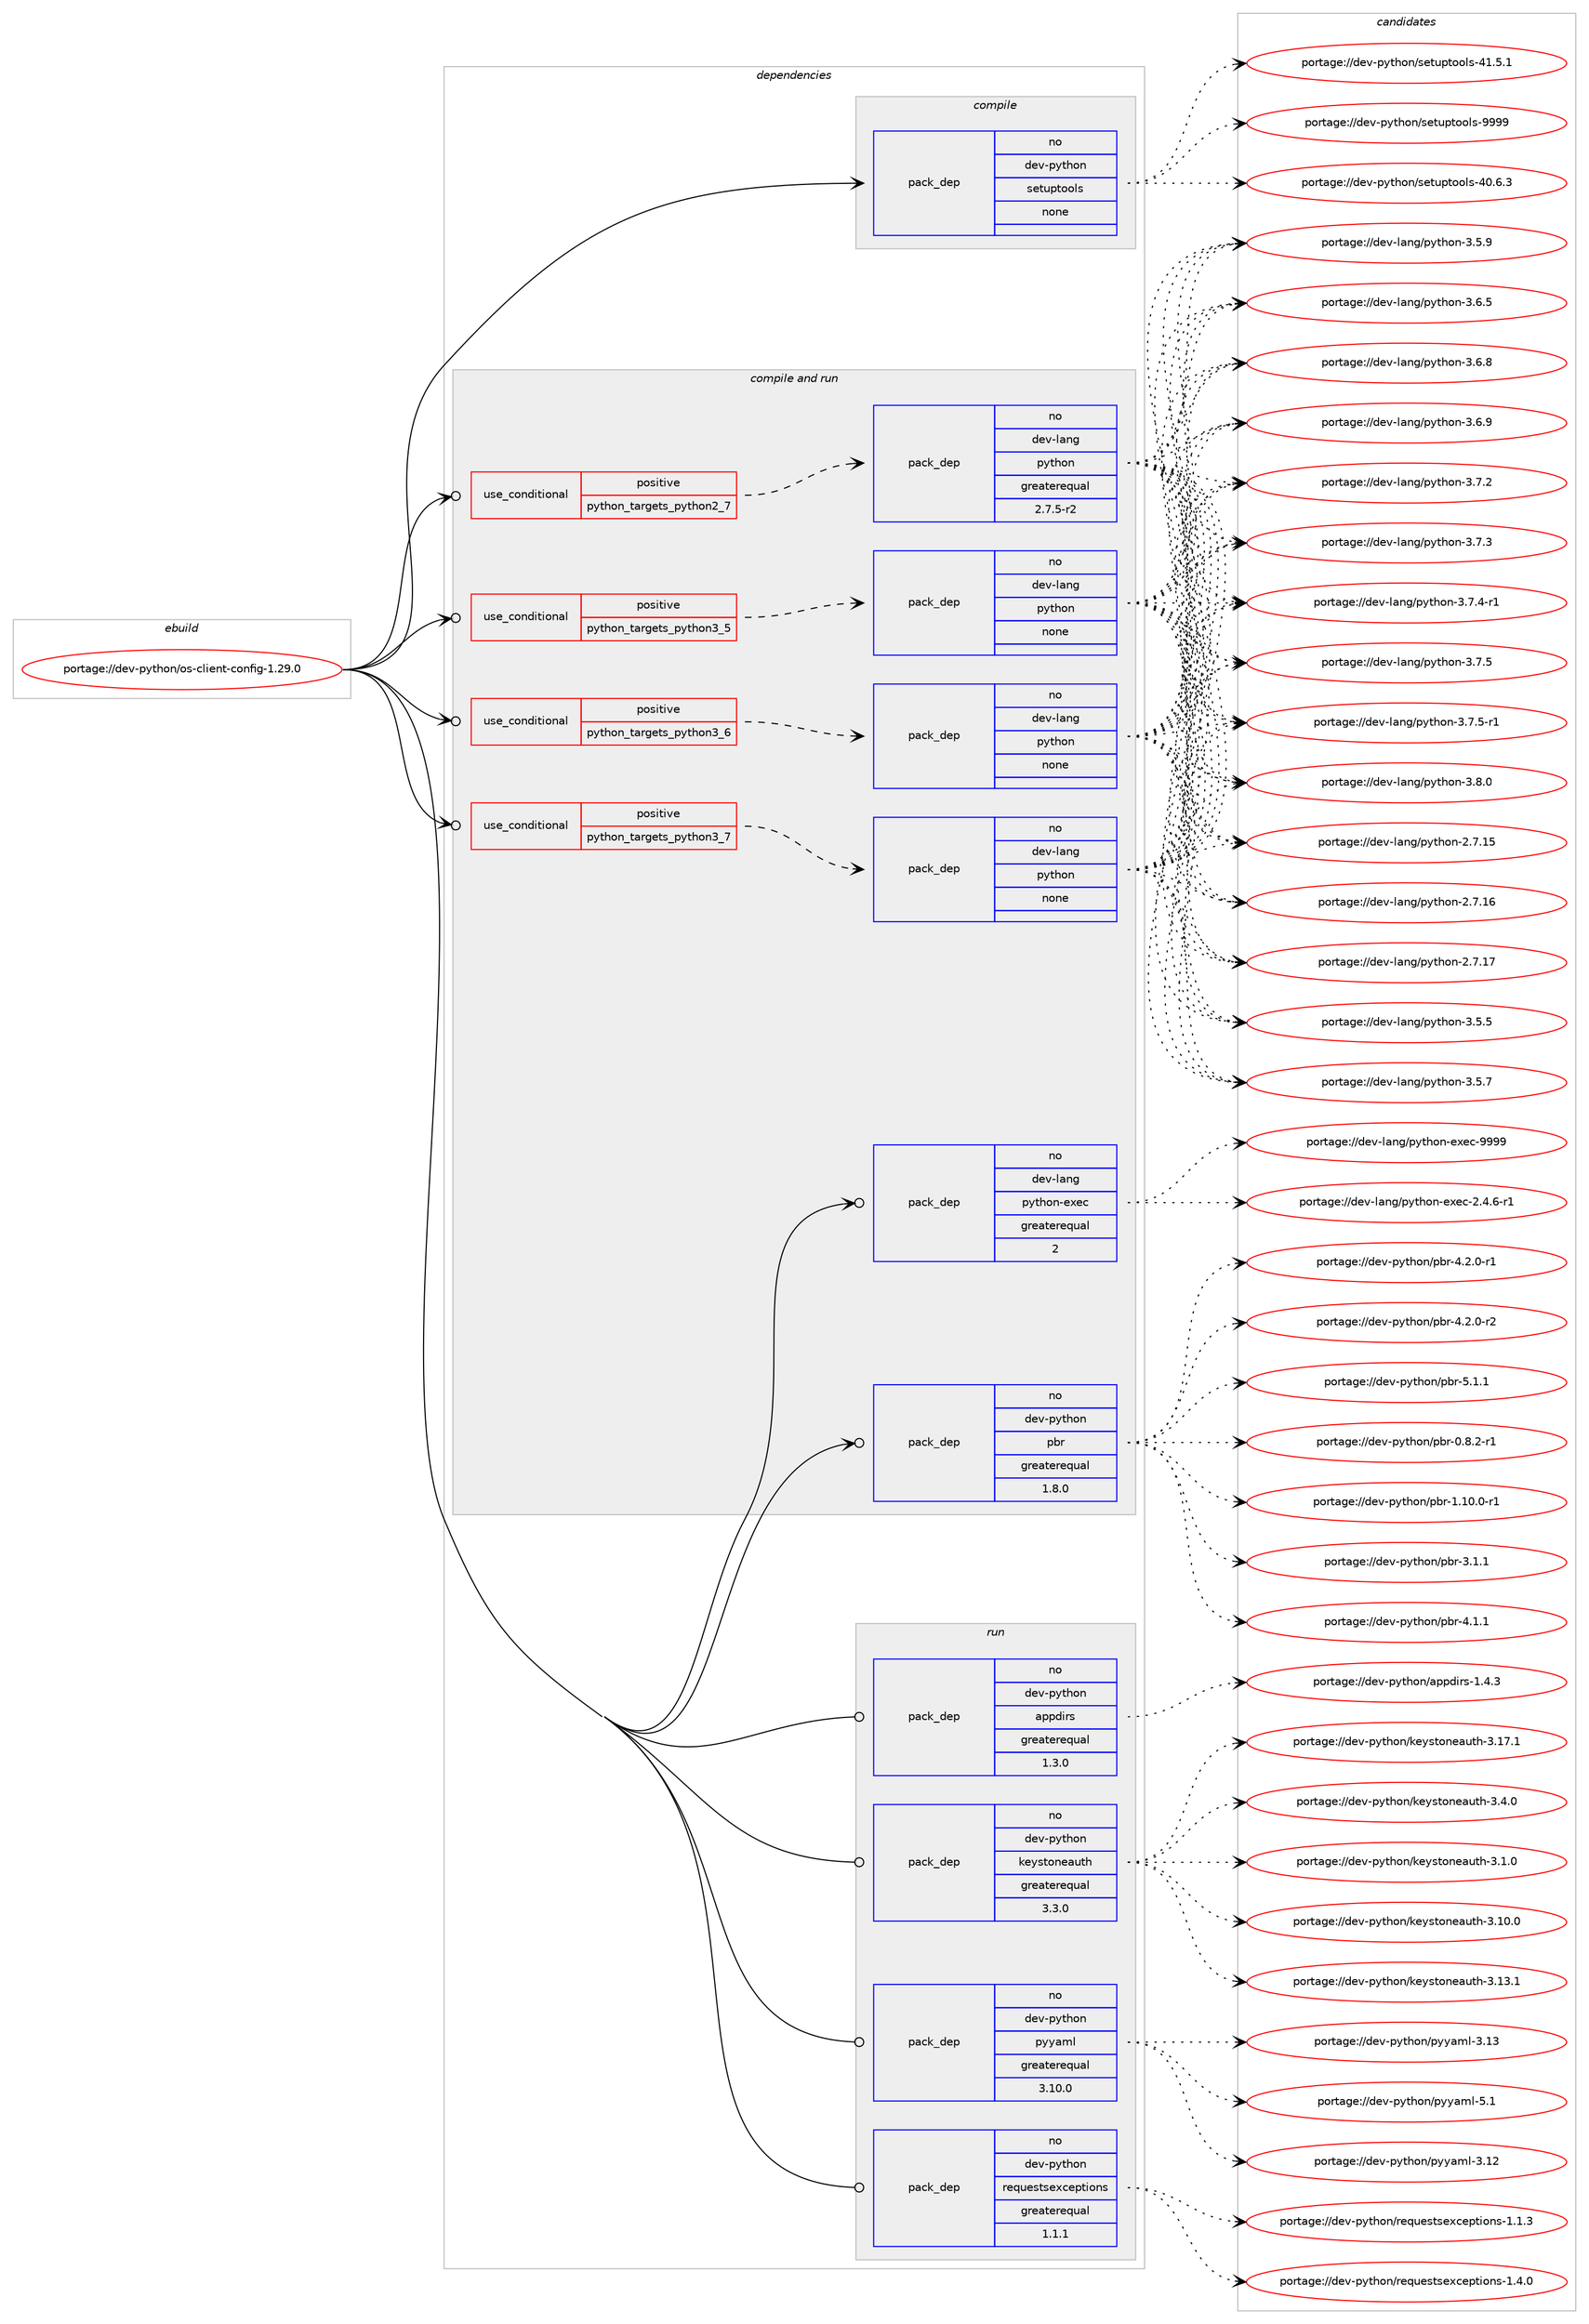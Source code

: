 digraph prolog {

# *************
# Graph options
# *************

newrank=true;
concentrate=true;
compound=true;
graph [rankdir=LR,fontname=Helvetica,fontsize=10,ranksep=1.5];#, ranksep=2.5, nodesep=0.2];
edge  [arrowhead=vee];
node  [fontname=Helvetica,fontsize=10];

# **********
# The ebuild
# **********

subgraph cluster_leftcol {
color=gray;
rank=same;
label=<<i>ebuild</i>>;
id [label="portage://dev-python/os-client-config-1.29.0", color=red, width=4, href="../dev-python/os-client-config-1.29.0.svg"];
}

# ****************
# The dependencies
# ****************

subgraph cluster_midcol {
color=gray;
label=<<i>dependencies</i>>;
subgraph cluster_compile {
fillcolor="#eeeeee";
style=filled;
label=<<i>compile</i>>;
subgraph pack116809 {
dependency153024 [label=<<TABLE BORDER="0" CELLBORDER="1" CELLSPACING="0" CELLPADDING="4" WIDTH="220"><TR><TD ROWSPAN="6" CELLPADDING="30">pack_dep</TD></TR><TR><TD WIDTH="110">no</TD></TR><TR><TD>dev-python</TD></TR><TR><TD>setuptools</TD></TR><TR><TD>none</TD></TR><TR><TD></TD></TR></TABLE>>, shape=none, color=blue];
}
id:e -> dependency153024:w [weight=20,style="solid",arrowhead="vee"];
}
subgraph cluster_compileandrun {
fillcolor="#eeeeee";
style=filled;
label=<<i>compile and run</i>>;
subgraph cond32888 {
dependency153025 [label=<<TABLE BORDER="0" CELLBORDER="1" CELLSPACING="0" CELLPADDING="4"><TR><TD ROWSPAN="3" CELLPADDING="10">use_conditional</TD></TR><TR><TD>positive</TD></TR><TR><TD>python_targets_python2_7</TD></TR></TABLE>>, shape=none, color=red];
subgraph pack116810 {
dependency153026 [label=<<TABLE BORDER="0" CELLBORDER="1" CELLSPACING="0" CELLPADDING="4" WIDTH="220"><TR><TD ROWSPAN="6" CELLPADDING="30">pack_dep</TD></TR><TR><TD WIDTH="110">no</TD></TR><TR><TD>dev-lang</TD></TR><TR><TD>python</TD></TR><TR><TD>greaterequal</TD></TR><TR><TD>2.7.5-r2</TD></TR></TABLE>>, shape=none, color=blue];
}
dependency153025:e -> dependency153026:w [weight=20,style="dashed",arrowhead="vee"];
}
id:e -> dependency153025:w [weight=20,style="solid",arrowhead="odotvee"];
subgraph cond32889 {
dependency153027 [label=<<TABLE BORDER="0" CELLBORDER="1" CELLSPACING="0" CELLPADDING="4"><TR><TD ROWSPAN="3" CELLPADDING="10">use_conditional</TD></TR><TR><TD>positive</TD></TR><TR><TD>python_targets_python3_5</TD></TR></TABLE>>, shape=none, color=red];
subgraph pack116811 {
dependency153028 [label=<<TABLE BORDER="0" CELLBORDER="1" CELLSPACING="0" CELLPADDING="4" WIDTH="220"><TR><TD ROWSPAN="6" CELLPADDING="30">pack_dep</TD></TR><TR><TD WIDTH="110">no</TD></TR><TR><TD>dev-lang</TD></TR><TR><TD>python</TD></TR><TR><TD>none</TD></TR><TR><TD></TD></TR></TABLE>>, shape=none, color=blue];
}
dependency153027:e -> dependency153028:w [weight=20,style="dashed",arrowhead="vee"];
}
id:e -> dependency153027:w [weight=20,style="solid",arrowhead="odotvee"];
subgraph cond32890 {
dependency153029 [label=<<TABLE BORDER="0" CELLBORDER="1" CELLSPACING="0" CELLPADDING="4"><TR><TD ROWSPAN="3" CELLPADDING="10">use_conditional</TD></TR><TR><TD>positive</TD></TR><TR><TD>python_targets_python3_6</TD></TR></TABLE>>, shape=none, color=red];
subgraph pack116812 {
dependency153030 [label=<<TABLE BORDER="0" CELLBORDER="1" CELLSPACING="0" CELLPADDING="4" WIDTH="220"><TR><TD ROWSPAN="6" CELLPADDING="30">pack_dep</TD></TR><TR><TD WIDTH="110">no</TD></TR><TR><TD>dev-lang</TD></TR><TR><TD>python</TD></TR><TR><TD>none</TD></TR><TR><TD></TD></TR></TABLE>>, shape=none, color=blue];
}
dependency153029:e -> dependency153030:w [weight=20,style="dashed",arrowhead="vee"];
}
id:e -> dependency153029:w [weight=20,style="solid",arrowhead="odotvee"];
subgraph cond32891 {
dependency153031 [label=<<TABLE BORDER="0" CELLBORDER="1" CELLSPACING="0" CELLPADDING="4"><TR><TD ROWSPAN="3" CELLPADDING="10">use_conditional</TD></TR><TR><TD>positive</TD></TR><TR><TD>python_targets_python3_7</TD></TR></TABLE>>, shape=none, color=red];
subgraph pack116813 {
dependency153032 [label=<<TABLE BORDER="0" CELLBORDER="1" CELLSPACING="0" CELLPADDING="4" WIDTH="220"><TR><TD ROWSPAN="6" CELLPADDING="30">pack_dep</TD></TR><TR><TD WIDTH="110">no</TD></TR><TR><TD>dev-lang</TD></TR><TR><TD>python</TD></TR><TR><TD>none</TD></TR><TR><TD></TD></TR></TABLE>>, shape=none, color=blue];
}
dependency153031:e -> dependency153032:w [weight=20,style="dashed",arrowhead="vee"];
}
id:e -> dependency153031:w [weight=20,style="solid",arrowhead="odotvee"];
subgraph pack116814 {
dependency153033 [label=<<TABLE BORDER="0" CELLBORDER="1" CELLSPACING="0" CELLPADDING="4" WIDTH="220"><TR><TD ROWSPAN="6" CELLPADDING="30">pack_dep</TD></TR><TR><TD WIDTH="110">no</TD></TR><TR><TD>dev-lang</TD></TR><TR><TD>python-exec</TD></TR><TR><TD>greaterequal</TD></TR><TR><TD>2</TD></TR></TABLE>>, shape=none, color=blue];
}
id:e -> dependency153033:w [weight=20,style="solid",arrowhead="odotvee"];
subgraph pack116815 {
dependency153034 [label=<<TABLE BORDER="0" CELLBORDER="1" CELLSPACING="0" CELLPADDING="4" WIDTH="220"><TR><TD ROWSPAN="6" CELLPADDING="30">pack_dep</TD></TR><TR><TD WIDTH="110">no</TD></TR><TR><TD>dev-python</TD></TR><TR><TD>pbr</TD></TR><TR><TD>greaterequal</TD></TR><TR><TD>1.8.0</TD></TR></TABLE>>, shape=none, color=blue];
}
id:e -> dependency153034:w [weight=20,style="solid",arrowhead="odotvee"];
}
subgraph cluster_run {
fillcolor="#eeeeee";
style=filled;
label=<<i>run</i>>;
subgraph pack116816 {
dependency153035 [label=<<TABLE BORDER="0" CELLBORDER="1" CELLSPACING="0" CELLPADDING="4" WIDTH="220"><TR><TD ROWSPAN="6" CELLPADDING="30">pack_dep</TD></TR><TR><TD WIDTH="110">no</TD></TR><TR><TD>dev-python</TD></TR><TR><TD>appdirs</TD></TR><TR><TD>greaterequal</TD></TR><TR><TD>1.3.0</TD></TR></TABLE>>, shape=none, color=blue];
}
id:e -> dependency153035:w [weight=20,style="solid",arrowhead="odot"];
subgraph pack116817 {
dependency153036 [label=<<TABLE BORDER="0" CELLBORDER="1" CELLSPACING="0" CELLPADDING="4" WIDTH="220"><TR><TD ROWSPAN="6" CELLPADDING="30">pack_dep</TD></TR><TR><TD WIDTH="110">no</TD></TR><TR><TD>dev-python</TD></TR><TR><TD>keystoneauth</TD></TR><TR><TD>greaterequal</TD></TR><TR><TD>3.3.0</TD></TR></TABLE>>, shape=none, color=blue];
}
id:e -> dependency153036:w [weight=20,style="solid",arrowhead="odot"];
subgraph pack116818 {
dependency153037 [label=<<TABLE BORDER="0" CELLBORDER="1" CELLSPACING="0" CELLPADDING="4" WIDTH="220"><TR><TD ROWSPAN="6" CELLPADDING="30">pack_dep</TD></TR><TR><TD WIDTH="110">no</TD></TR><TR><TD>dev-python</TD></TR><TR><TD>pyyaml</TD></TR><TR><TD>greaterequal</TD></TR><TR><TD>3.10.0</TD></TR></TABLE>>, shape=none, color=blue];
}
id:e -> dependency153037:w [weight=20,style="solid",arrowhead="odot"];
subgraph pack116819 {
dependency153038 [label=<<TABLE BORDER="0" CELLBORDER="1" CELLSPACING="0" CELLPADDING="4" WIDTH="220"><TR><TD ROWSPAN="6" CELLPADDING="30">pack_dep</TD></TR><TR><TD WIDTH="110">no</TD></TR><TR><TD>dev-python</TD></TR><TR><TD>requestsexceptions</TD></TR><TR><TD>greaterequal</TD></TR><TR><TD>1.1.1</TD></TR></TABLE>>, shape=none, color=blue];
}
id:e -> dependency153038:w [weight=20,style="solid",arrowhead="odot"];
}
}

# **************
# The candidates
# **************

subgraph cluster_choices {
rank=same;
color=gray;
label=<<i>candidates</i>>;

subgraph choice116809 {
color=black;
nodesep=1;
choiceportage100101118451121211161041111104711510111611711211611111110811545524846544651 [label="portage://dev-python/setuptools-40.6.3", color=red, width=4,href="../dev-python/setuptools-40.6.3.svg"];
choiceportage100101118451121211161041111104711510111611711211611111110811545524946534649 [label="portage://dev-python/setuptools-41.5.1", color=red, width=4,href="../dev-python/setuptools-41.5.1.svg"];
choiceportage10010111845112121116104111110471151011161171121161111111081154557575757 [label="portage://dev-python/setuptools-9999", color=red, width=4,href="../dev-python/setuptools-9999.svg"];
dependency153024:e -> choiceportage100101118451121211161041111104711510111611711211611111110811545524846544651:w [style=dotted,weight="100"];
dependency153024:e -> choiceportage100101118451121211161041111104711510111611711211611111110811545524946534649:w [style=dotted,weight="100"];
dependency153024:e -> choiceportage10010111845112121116104111110471151011161171121161111111081154557575757:w [style=dotted,weight="100"];
}
subgraph choice116810 {
color=black;
nodesep=1;
choiceportage10010111845108971101034711212111610411111045504655464953 [label="portage://dev-lang/python-2.7.15", color=red, width=4,href="../dev-lang/python-2.7.15.svg"];
choiceportage10010111845108971101034711212111610411111045504655464954 [label="portage://dev-lang/python-2.7.16", color=red, width=4,href="../dev-lang/python-2.7.16.svg"];
choiceportage10010111845108971101034711212111610411111045504655464955 [label="portage://dev-lang/python-2.7.17", color=red, width=4,href="../dev-lang/python-2.7.17.svg"];
choiceportage100101118451089711010347112121116104111110455146534653 [label="portage://dev-lang/python-3.5.5", color=red, width=4,href="../dev-lang/python-3.5.5.svg"];
choiceportage100101118451089711010347112121116104111110455146534655 [label="portage://dev-lang/python-3.5.7", color=red, width=4,href="../dev-lang/python-3.5.7.svg"];
choiceportage100101118451089711010347112121116104111110455146534657 [label="portage://dev-lang/python-3.5.9", color=red, width=4,href="../dev-lang/python-3.5.9.svg"];
choiceportage100101118451089711010347112121116104111110455146544653 [label="portage://dev-lang/python-3.6.5", color=red, width=4,href="../dev-lang/python-3.6.5.svg"];
choiceportage100101118451089711010347112121116104111110455146544656 [label="portage://dev-lang/python-3.6.8", color=red, width=4,href="../dev-lang/python-3.6.8.svg"];
choiceportage100101118451089711010347112121116104111110455146544657 [label="portage://dev-lang/python-3.6.9", color=red, width=4,href="../dev-lang/python-3.6.9.svg"];
choiceportage100101118451089711010347112121116104111110455146554650 [label="portage://dev-lang/python-3.7.2", color=red, width=4,href="../dev-lang/python-3.7.2.svg"];
choiceportage100101118451089711010347112121116104111110455146554651 [label="portage://dev-lang/python-3.7.3", color=red, width=4,href="../dev-lang/python-3.7.3.svg"];
choiceportage1001011184510897110103471121211161041111104551465546524511449 [label="portage://dev-lang/python-3.7.4-r1", color=red, width=4,href="../dev-lang/python-3.7.4-r1.svg"];
choiceportage100101118451089711010347112121116104111110455146554653 [label="portage://dev-lang/python-3.7.5", color=red, width=4,href="../dev-lang/python-3.7.5.svg"];
choiceportage1001011184510897110103471121211161041111104551465546534511449 [label="portage://dev-lang/python-3.7.5-r1", color=red, width=4,href="../dev-lang/python-3.7.5-r1.svg"];
choiceportage100101118451089711010347112121116104111110455146564648 [label="portage://dev-lang/python-3.8.0", color=red, width=4,href="../dev-lang/python-3.8.0.svg"];
dependency153026:e -> choiceportage10010111845108971101034711212111610411111045504655464953:w [style=dotted,weight="100"];
dependency153026:e -> choiceportage10010111845108971101034711212111610411111045504655464954:w [style=dotted,weight="100"];
dependency153026:e -> choiceportage10010111845108971101034711212111610411111045504655464955:w [style=dotted,weight="100"];
dependency153026:e -> choiceportage100101118451089711010347112121116104111110455146534653:w [style=dotted,weight="100"];
dependency153026:e -> choiceportage100101118451089711010347112121116104111110455146534655:w [style=dotted,weight="100"];
dependency153026:e -> choiceportage100101118451089711010347112121116104111110455146534657:w [style=dotted,weight="100"];
dependency153026:e -> choiceportage100101118451089711010347112121116104111110455146544653:w [style=dotted,weight="100"];
dependency153026:e -> choiceportage100101118451089711010347112121116104111110455146544656:w [style=dotted,weight="100"];
dependency153026:e -> choiceportage100101118451089711010347112121116104111110455146544657:w [style=dotted,weight="100"];
dependency153026:e -> choiceportage100101118451089711010347112121116104111110455146554650:w [style=dotted,weight="100"];
dependency153026:e -> choiceportage100101118451089711010347112121116104111110455146554651:w [style=dotted,weight="100"];
dependency153026:e -> choiceportage1001011184510897110103471121211161041111104551465546524511449:w [style=dotted,weight="100"];
dependency153026:e -> choiceportage100101118451089711010347112121116104111110455146554653:w [style=dotted,weight="100"];
dependency153026:e -> choiceportage1001011184510897110103471121211161041111104551465546534511449:w [style=dotted,weight="100"];
dependency153026:e -> choiceportage100101118451089711010347112121116104111110455146564648:w [style=dotted,weight="100"];
}
subgraph choice116811 {
color=black;
nodesep=1;
choiceportage10010111845108971101034711212111610411111045504655464953 [label="portage://dev-lang/python-2.7.15", color=red, width=4,href="../dev-lang/python-2.7.15.svg"];
choiceportage10010111845108971101034711212111610411111045504655464954 [label="portage://dev-lang/python-2.7.16", color=red, width=4,href="../dev-lang/python-2.7.16.svg"];
choiceportage10010111845108971101034711212111610411111045504655464955 [label="portage://dev-lang/python-2.7.17", color=red, width=4,href="../dev-lang/python-2.7.17.svg"];
choiceportage100101118451089711010347112121116104111110455146534653 [label="portage://dev-lang/python-3.5.5", color=red, width=4,href="../dev-lang/python-3.5.5.svg"];
choiceportage100101118451089711010347112121116104111110455146534655 [label="portage://dev-lang/python-3.5.7", color=red, width=4,href="../dev-lang/python-3.5.7.svg"];
choiceportage100101118451089711010347112121116104111110455146534657 [label="portage://dev-lang/python-3.5.9", color=red, width=4,href="../dev-lang/python-3.5.9.svg"];
choiceportage100101118451089711010347112121116104111110455146544653 [label="portage://dev-lang/python-3.6.5", color=red, width=4,href="../dev-lang/python-3.6.5.svg"];
choiceportage100101118451089711010347112121116104111110455146544656 [label="portage://dev-lang/python-3.6.8", color=red, width=4,href="../dev-lang/python-3.6.8.svg"];
choiceportage100101118451089711010347112121116104111110455146544657 [label="portage://dev-lang/python-3.6.9", color=red, width=4,href="../dev-lang/python-3.6.9.svg"];
choiceportage100101118451089711010347112121116104111110455146554650 [label="portage://dev-lang/python-3.7.2", color=red, width=4,href="../dev-lang/python-3.7.2.svg"];
choiceportage100101118451089711010347112121116104111110455146554651 [label="portage://dev-lang/python-3.7.3", color=red, width=4,href="../dev-lang/python-3.7.3.svg"];
choiceportage1001011184510897110103471121211161041111104551465546524511449 [label="portage://dev-lang/python-3.7.4-r1", color=red, width=4,href="../dev-lang/python-3.7.4-r1.svg"];
choiceportage100101118451089711010347112121116104111110455146554653 [label="portage://dev-lang/python-3.7.5", color=red, width=4,href="../dev-lang/python-3.7.5.svg"];
choiceportage1001011184510897110103471121211161041111104551465546534511449 [label="portage://dev-lang/python-3.7.5-r1", color=red, width=4,href="../dev-lang/python-3.7.5-r1.svg"];
choiceportage100101118451089711010347112121116104111110455146564648 [label="portage://dev-lang/python-3.8.0", color=red, width=4,href="../dev-lang/python-3.8.0.svg"];
dependency153028:e -> choiceportage10010111845108971101034711212111610411111045504655464953:w [style=dotted,weight="100"];
dependency153028:e -> choiceportage10010111845108971101034711212111610411111045504655464954:w [style=dotted,weight="100"];
dependency153028:e -> choiceportage10010111845108971101034711212111610411111045504655464955:w [style=dotted,weight="100"];
dependency153028:e -> choiceportage100101118451089711010347112121116104111110455146534653:w [style=dotted,weight="100"];
dependency153028:e -> choiceportage100101118451089711010347112121116104111110455146534655:w [style=dotted,weight="100"];
dependency153028:e -> choiceportage100101118451089711010347112121116104111110455146534657:w [style=dotted,weight="100"];
dependency153028:e -> choiceportage100101118451089711010347112121116104111110455146544653:w [style=dotted,weight="100"];
dependency153028:e -> choiceportage100101118451089711010347112121116104111110455146544656:w [style=dotted,weight="100"];
dependency153028:e -> choiceportage100101118451089711010347112121116104111110455146544657:w [style=dotted,weight="100"];
dependency153028:e -> choiceportage100101118451089711010347112121116104111110455146554650:w [style=dotted,weight="100"];
dependency153028:e -> choiceportage100101118451089711010347112121116104111110455146554651:w [style=dotted,weight="100"];
dependency153028:e -> choiceportage1001011184510897110103471121211161041111104551465546524511449:w [style=dotted,weight="100"];
dependency153028:e -> choiceportage100101118451089711010347112121116104111110455146554653:w [style=dotted,weight="100"];
dependency153028:e -> choiceportage1001011184510897110103471121211161041111104551465546534511449:w [style=dotted,weight="100"];
dependency153028:e -> choiceportage100101118451089711010347112121116104111110455146564648:w [style=dotted,weight="100"];
}
subgraph choice116812 {
color=black;
nodesep=1;
choiceportage10010111845108971101034711212111610411111045504655464953 [label="portage://dev-lang/python-2.7.15", color=red, width=4,href="../dev-lang/python-2.7.15.svg"];
choiceportage10010111845108971101034711212111610411111045504655464954 [label="portage://dev-lang/python-2.7.16", color=red, width=4,href="../dev-lang/python-2.7.16.svg"];
choiceportage10010111845108971101034711212111610411111045504655464955 [label="portage://dev-lang/python-2.7.17", color=red, width=4,href="../dev-lang/python-2.7.17.svg"];
choiceportage100101118451089711010347112121116104111110455146534653 [label="portage://dev-lang/python-3.5.5", color=red, width=4,href="../dev-lang/python-3.5.5.svg"];
choiceportage100101118451089711010347112121116104111110455146534655 [label="portage://dev-lang/python-3.5.7", color=red, width=4,href="../dev-lang/python-3.5.7.svg"];
choiceportage100101118451089711010347112121116104111110455146534657 [label="portage://dev-lang/python-3.5.9", color=red, width=4,href="../dev-lang/python-3.5.9.svg"];
choiceportage100101118451089711010347112121116104111110455146544653 [label="portage://dev-lang/python-3.6.5", color=red, width=4,href="../dev-lang/python-3.6.5.svg"];
choiceportage100101118451089711010347112121116104111110455146544656 [label="portage://dev-lang/python-3.6.8", color=red, width=4,href="../dev-lang/python-3.6.8.svg"];
choiceportage100101118451089711010347112121116104111110455146544657 [label="portage://dev-lang/python-3.6.9", color=red, width=4,href="../dev-lang/python-3.6.9.svg"];
choiceportage100101118451089711010347112121116104111110455146554650 [label="portage://dev-lang/python-3.7.2", color=red, width=4,href="../dev-lang/python-3.7.2.svg"];
choiceportage100101118451089711010347112121116104111110455146554651 [label="portage://dev-lang/python-3.7.3", color=red, width=4,href="../dev-lang/python-3.7.3.svg"];
choiceportage1001011184510897110103471121211161041111104551465546524511449 [label="portage://dev-lang/python-3.7.4-r1", color=red, width=4,href="../dev-lang/python-3.7.4-r1.svg"];
choiceportage100101118451089711010347112121116104111110455146554653 [label="portage://dev-lang/python-3.7.5", color=red, width=4,href="../dev-lang/python-3.7.5.svg"];
choiceportage1001011184510897110103471121211161041111104551465546534511449 [label="portage://dev-lang/python-3.7.5-r1", color=red, width=4,href="../dev-lang/python-3.7.5-r1.svg"];
choiceportage100101118451089711010347112121116104111110455146564648 [label="portage://dev-lang/python-3.8.0", color=red, width=4,href="../dev-lang/python-3.8.0.svg"];
dependency153030:e -> choiceportage10010111845108971101034711212111610411111045504655464953:w [style=dotted,weight="100"];
dependency153030:e -> choiceportage10010111845108971101034711212111610411111045504655464954:w [style=dotted,weight="100"];
dependency153030:e -> choiceportage10010111845108971101034711212111610411111045504655464955:w [style=dotted,weight="100"];
dependency153030:e -> choiceportage100101118451089711010347112121116104111110455146534653:w [style=dotted,weight="100"];
dependency153030:e -> choiceportage100101118451089711010347112121116104111110455146534655:w [style=dotted,weight="100"];
dependency153030:e -> choiceportage100101118451089711010347112121116104111110455146534657:w [style=dotted,weight="100"];
dependency153030:e -> choiceportage100101118451089711010347112121116104111110455146544653:w [style=dotted,weight="100"];
dependency153030:e -> choiceportage100101118451089711010347112121116104111110455146544656:w [style=dotted,weight="100"];
dependency153030:e -> choiceportage100101118451089711010347112121116104111110455146544657:w [style=dotted,weight="100"];
dependency153030:e -> choiceportage100101118451089711010347112121116104111110455146554650:w [style=dotted,weight="100"];
dependency153030:e -> choiceportage100101118451089711010347112121116104111110455146554651:w [style=dotted,weight="100"];
dependency153030:e -> choiceportage1001011184510897110103471121211161041111104551465546524511449:w [style=dotted,weight="100"];
dependency153030:e -> choiceportage100101118451089711010347112121116104111110455146554653:w [style=dotted,weight="100"];
dependency153030:e -> choiceportage1001011184510897110103471121211161041111104551465546534511449:w [style=dotted,weight="100"];
dependency153030:e -> choiceportage100101118451089711010347112121116104111110455146564648:w [style=dotted,weight="100"];
}
subgraph choice116813 {
color=black;
nodesep=1;
choiceportage10010111845108971101034711212111610411111045504655464953 [label="portage://dev-lang/python-2.7.15", color=red, width=4,href="../dev-lang/python-2.7.15.svg"];
choiceportage10010111845108971101034711212111610411111045504655464954 [label="portage://dev-lang/python-2.7.16", color=red, width=4,href="../dev-lang/python-2.7.16.svg"];
choiceportage10010111845108971101034711212111610411111045504655464955 [label="portage://dev-lang/python-2.7.17", color=red, width=4,href="../dev-lang/python-2.7.17.svg"];
choiceportage100101118451089711010347112121116104111110455146534653 [label="portage://dev-lang/python-3.5.5", color=red, width=4,href="../dev-lang/python-3.5.5.svg"];
choiceportage100101118451089711010347112121116104111110455146534655 [label="portage://dev-lang/python-3.5.7", color=red, width=4,href="../dev-lang/python-3.5.7.svg"];
choiceportage100101118451089711010347112121116104111110455146534657 [label="portage://dev-lang/python-3.5.9", color=red, width=4,href="../dev-lang/python-3.5.9.svg"];
choiceportage100101118451089711010347112121116104111110455146544653 [label="portage://dev-lang/python-3.6.5", color=red, width=4,href="../dev-lang/python-3.6.5.svg"];
choiceportage100101118451089711010347112121116104111110455146544656 [label="portage://dev-lang/python-3.6.8", color=red, width=4,href="../dev-lang/python-3.6.8.svg"];
choiceportage100101118451089711010347112121116104111110455146544657 [label="portage://dev-lang/python-3.6.9", color=red, width=4,href="../dev-lang/python-3.6.9.svg"];
choiceportage100101118451089711010347112121116104111110455146554650 [label="portage://dev-lang/python-3.7.2", color=red, width=4,href="../dev-lang/python-3.7.2.svg"];
choiceportage100101118451089711010347112121116104111110455146554651 [label="portage://dev-lang/python-3.7.3", color=red, width=4,href="../dev-lang/python-3.7.3.svg"];
choiceportage1001011184510897110103471121211161041111104551465546524511449 [label="portage://dev-lang/python-3.7.4-r1", color=red, width=4,href="../dev-lang/python-3.7.4-r1.svg"];
choiceportage100101118451089711010347112121116104111110455146554653 [label="portage://dev-lang/python-3.7.5", color=red, width=4,href="../dev-lang/python-3.7.5.svg"];
choiceportage1001011184510897110103471121211161041111104551465546534511449 [label="portage://dev-lang/python-3.7.5-r1", color=red, width=4,href="../dev-lang/python-3.7.5-r1.svg"];
choiceportage100101118451089711010347112121116104111110455146564648 [label="portage://dev-lang/python-3.8.0", color=red, width=4,href="../dev-lang/python-3.8.0.svg"];
dependency153032:e -> choiceportage10010111845108971101034711212111610411111045504655464953:w [style=dotted,weight="100"];
dependency153032:e -> choiceportage10010111845108971101034711212111610411111045504655464954:w [style=dotted,weight="100"];
dependency153032:e -> choiceportage10010111845108971101034711212111610411111045504655464955:w [style=dotted,weight="100"];
dependency153032:e -> choiceportage100101118451089711010347112121116104111110455146534653:w [style=dotted,weight="100"];
dependency153032:e -> choiceportage100101118451089711010347112121116104111110455146534655:w [style=dotted,weight="100"];
dependency153032:e -> choiceportage100101118451089711010347112121116104111110455146534657:w [style=dotted,weight="100"];
dependency153032:e -> choiceportage100101118451089711010347112121116104111110455146544653:w [style=dotted,weight="100"];
dependency153032:e -> choiceportage100101118451089711010347112121116104111110455146544656:w [style=dotted,weight="100"];
dependency153032:e -> choiceportage100101118451089711010347112121116104111110455146544657:w [style=dotted,weight="100"];
dependency153032:e -> choiceportage100101118451089711010347112121116104111110455146554650:w [style=dotted,weight="100"];
dependency153032:e -> choiceportage100101118451089711010347112121116104111110455146554651:w [style=dotted,weight="100"];
dependency153032:e -> choiceportage1001011184510897110103471121211161041111104551465546524511449:w [style=dotted,weight="100"];
dependency153032:e -> choiceportage100101118451089711010347112121116104111110455146554653:w [style=dotted,weight="100"];
dependency153032:e -> choiceportage1001011184510897110103471121211161041111104551465546534511449:w [style=dotted,weight="100"];
dependency153032:e -> choiceportage100101118451089711010347112121116104111110455146564648:w [style=dotted,weight="100"];
}
subgraph choice116814 {
color=black;
nodesep=1;
choiceportage10010111845108971101034711212111610411111045101120101994550465246544511449 [label="portage://dev-lang/python-exec-2.4.6-r1", color=red, width=4,href="../dev-lang/python-exec-2.4.6-r1.svg"];
choiceportage10010111845108971101034711212111610411111045101120101994557575757 [label="portage://dev-lang/python-exec-9999", color=red, width=4,href="../dev-lang/python-exec-9999.svg"];
dependency153033:e -> choiceportage10010111845108971101034711212111610411111045101120101994550465246544511449:w [style=dotted,weight="100"];
dependency153033:e -> choiceportage10010111845108971101034711212111610411111045101120101994557575757:w [style=dotted,weight="100"];
}
subgraph choice116815 {
color=black;
nodesep=1;
choiceportage1001011184511212111610411111047112981144548465646504511449 [label="portage://dev-python/pbr-0.8.2-r1", color=red, width=4,href="../dev-python/pbr-0.8.2-r1.svg"];
choiceportage100101118451121211161041111104711298114454946494846484511449 [label="portage://dev-python/pbr-1.10.0-r1", color=red, width=4,href="../dev-python/pbr-1.10.0-r1.svg"];
choiceportage100101118451121211161041111104711298114455146494649 [label="portage://dev-python/pbr-3.1.1", color=red, width=4,href="../dev-python/pbr-3.1.1.svg"];
choiceportage100101118451121211161041111104711298114455246494649 [label="portage://dev-python/pbr-4.1.1", color=red, width=4,href="../dev-python/pbr-4.1.1.svg"];
choiceportage1001011184511212111610411111047112981144552465046484511449 [label="portage://dev-python/pbr-4.2.0-r1", color=red, width=4,href="../dev-python/pbr-4.2.0-r1.svg"];
choiceportage1001011184511212111610411111047112981144552465046484511450 [label="portage://dev-python/pbr-4.2.0-r2", color=red, width=4,href="../dev-python/pbr-4.2.0-r2.svg"];
choiceportage100101118451121211161041111104711298114455346494649 [label="portage://dev-python/pbr-5.1.1", color=red, width=4,href="../dev-python/pbr-5.1.1.svg"];
dependency153034:e -> choiceportage1001011184511212111610411111047112981144548465646504511449:w [style=dotted,weight="100"];
dependency153034:e -> choiceportage100101118451121211161041111104711298114454946494846484511449:w [style=dotted,weight="100"];
dependency153034:e -> choiceportage100101118451121211161041111104711298114455146494649:w [style=dotted,weight="100"];
dependency153034:e -> choiceportage100101118451121211161041111104711298114455246494649:w [style=dotted,weight="100"];
dependency153034:e -> choiceportage1001011184511212111610411111047112981144552465046484511449:w [style=dotted,weight="100"];
dependency153034:e -> choiceportage1001011184511212111610411111047112981144552465046484511450:w [style=dotted,weight="100"];
dependency153034:e -> choiceportage100101118451121211161041111104711298114455346494649:w [style=dotted,weight="100"];
}
subgraph choice116816 {
color=black;
nodesep=1;
choiceportage100101118451121211161041111104797112112100105114115454946524651 [label="portage://dev-python/appdirs-1.4.3", color=red, width=4,href="../dev-python/appdirs-1.4.3.svg"];
dependency153035:e -> choiceportage100101118451121211161041111104797112112100105114115454946524651:w [style=dotted,weight="100"];
}
subgraph choice116817 {
color=black;
nodesep=1;
choiceportage100101118451121211161041111104710710112111511611111010197117116104455146494648 [label="portage://dev-python/keystoneauth-3.1.0", color=red, width=4,href="../dev-python/keystoneauth-3.1.0.svg"];
choiceportage10010111845112121116104111110471071011211151161111101019711711610445514649484648 [label="portage://dev-python/keystoneauth-3.10.0", color=red, width=4,href="../dev-python/keystoneauth-3.10.0.svg"];
choiceportage10010111845112121116104111110471071011211151161111101019711711610445514649514649 [label="portage://dev-python/keystoneauth-3.13.1", color=red, width=4,href="../dev-python/keystoneauth-3.13.1.svg"];
choiceportage10010111845112121116104111110471071011211151161111101019711711610445514649554649 [label="portage://dev-python/keystoneauth-3.17.1", color=red, width=4,href="../dev-python/keystoneauth-3.17.1.svg"];
choiceportage100101118451121211161041111104710710112111511611111010197117116104455146524648 [label="portage://dev-python/keystoneauth-3.4.0", color=red, width=4,href="../dev-python/keystoneauth-3.4.0.svg"];
dependency153036:e -> choiceportage100101118451121211161041111104710710112111511611111010197117116104455146494648:w [style=dotted,weight="100"];
dependency153036:e -> choiceportage10010111845112121116104111110471071011211151161111101019711711610445514649484648:w [style=dotted,weight="100"];
dependency153036:e -> choiceportage10010111845112121116104111110471071011211151161111101019711711610445514649514649:w [style=dotted,weight="100"];
dependency153036:e -> choiceportage10010111845112121116104111110471071011211151161111101019711711610445514649554649:w [style=dotted,weight="100"];
dependency153036:e -> choiceportage100101118451121211161041111104710710112111511611111010197117116104455146524648:w [style=dotted,weight="100"];
}
subgraph choice116818 {
color=black;
nodesep=1;
choiceportage1001011184511212111610411111047112121121971091084551464950 [label="portage://dev-python/pyyaml-3.12", color=red, width=4,href="../dev-python/pyyaml-3.12.svg"];
choiceportage1001011184511212111610411111047112121121971091084551464951 [label="portage://dev-python/pyyaml-3.13", color=red, width=4,href="../dev-python/pyyaml-3.13.svg"];
choiceportage10010111845112121116104111110471121211219710910845534649 [label="portage://dev-python/pyyaml-5.1", color=red, width=4,href="../dev-python/pyyaml-5.1.svg"];
dependency153037:e -> choiceportage1001011184511212111610411111047112121121971091084551464950:w [style=dotted,weight="100"];
dependency153037:e -> choiceportage1001011184511212111610411111047112121121971091084551464951:w [style=dotted,weight="100"];
dependency153037:e -> choiceportage10010111845112121116104111110471121211219710910845534649:w [style=dotted,weight="100"];
}
subgraph choice116819 {
color=black;
nodesep=1;
choiceportage100101118451121211161041111104711410111311710111511611510112099101112116105111110115454946494651 [label="portage://dev-python/requestsexceptions-1.1.3", color=red, width=4,href="../dev-python/requestsexceptions-1.1.3.svg"];
choiceportage100101118451121211161041111104711410111311710111511611510112099101112116105111110115454946524648 [label="portage://dev-python/requestsexceptions-1.4.0", color=red, width=4,href="../dev-python/requestsexceptions-1.4.0.svg"];
dependency153038:e -> choiceportage100101118451121211161041111104711410111311710111511611510112099101112116105111110115454946494651:w [style=dotted,weight="100"];
dependency153038:e -> choiceportage100101118451121211161041111104711410111311710111511611510112099101112116105111110115454946524648:w [style=dotted,weight="100"];
}
}

}
